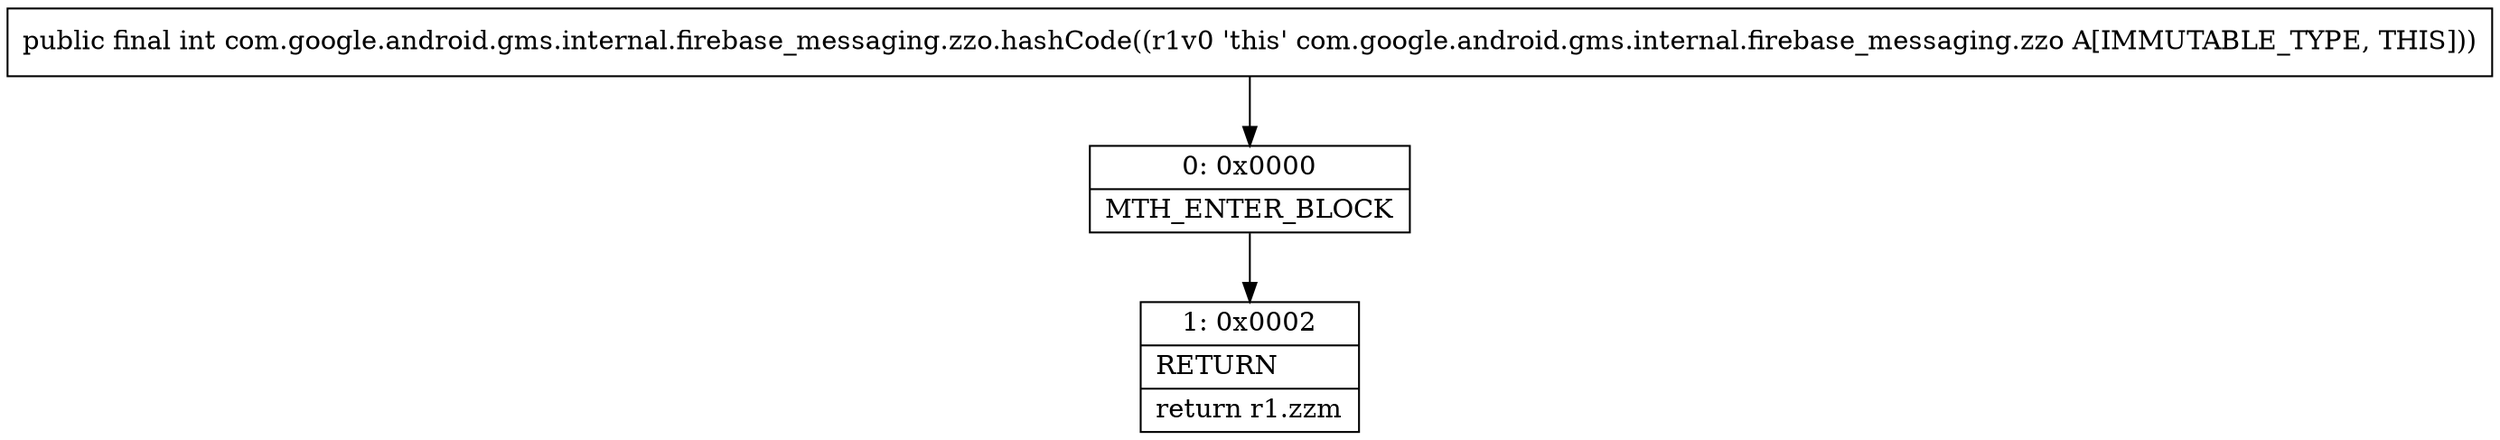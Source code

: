 digraph "CFG forcom.google.android.gms.internal.firebase_messaging.zzo.hashCode()I" {
Node_0 [shape=record,label="{0\:\ 0x0000|MTH_ENTER_BLOCK\l}"];
Node_1 [shape=record,label="{1\:\ 0x0002|RETURN\l|return r1.zzm\l}"];
MethodNode[shape=record,label="{public final int com.google.android.gms.internal.firebase_messaging.zzo.hashCode((r1v0 'this' com.google.android.gms.internal.firebase_messaging.zzo A[IMMUTABLE_TYPE, THIS])) }"];
MethodNode -> Node_0;
Node_0 -> Node_1;
}

